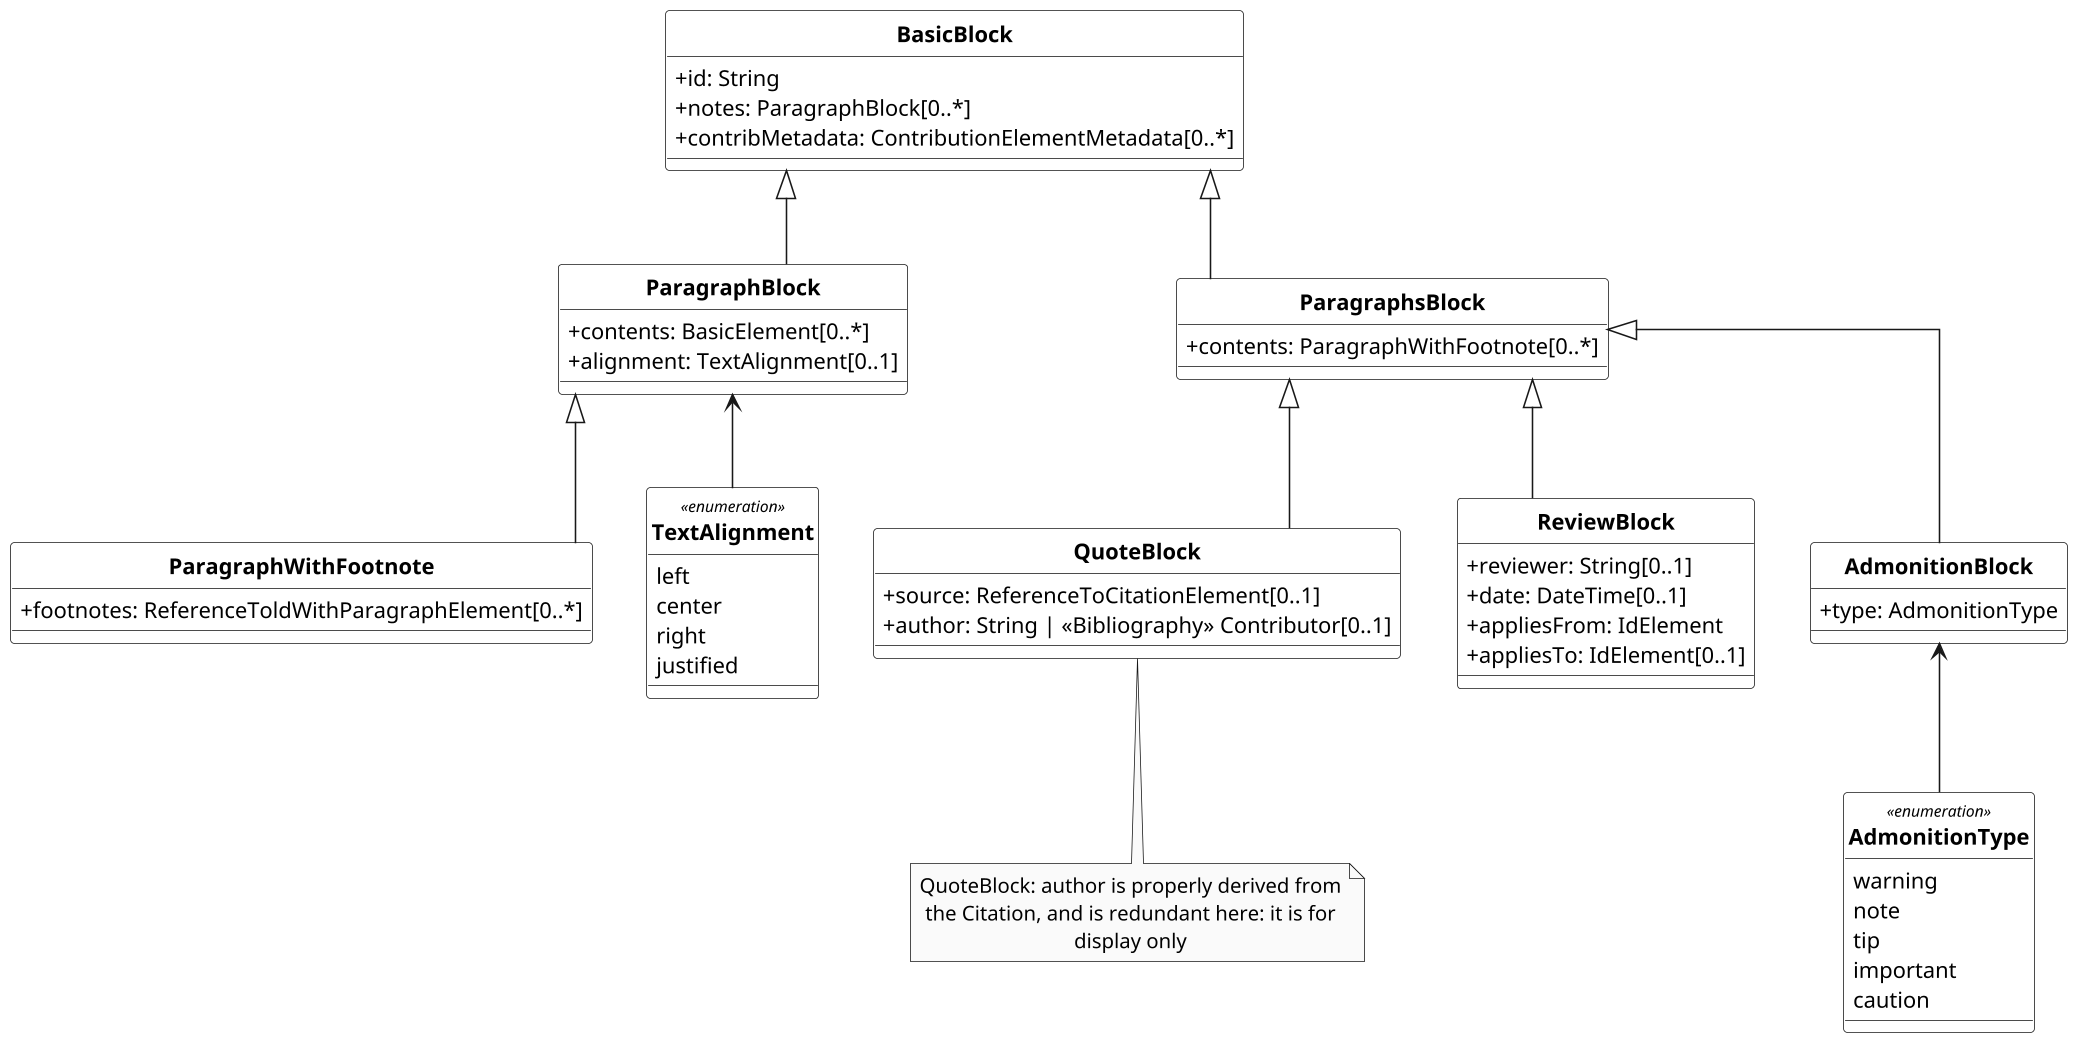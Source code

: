 @startuml Paragraphs
/'
Diagram:        Blocks
DateCreate:     28/07/2018
Description:    BasicDocument / SecureDoc is a family of document models that forms the basis of Metanorma IsoDoc (via Metanorma StandardDocument), which is used to represent ISO Standards and similarly structured standards.
                It is also the document model that Selagraph operates on.
                The Relaton Bibliography UML models used in these models are located here: Relaton BibModels.
                BasicDocument itself is a document model that can serve as a transit data structure for document conversion, such as taking input from AsciiDoc or Markdown and converting them into an output format, such as Metanorma IsoDoc

Hystory of changes:
> 22/08/2018
    - diagram configuration updated
    - update of the classes "FigureBlock", "SourcecodeBlock", "FormulaBlock", "TableBlock"
    - new classes are added "Subfigure", "ParagraphsBlock", "List", "ListItem", "UnorderedList", "OrderedList", "DefinitionList", "Definition"
    - new notes are added for "Subfigure"
    - new enumeration are added "OrderedListType"
    - relations between some of the elements in the diagram has been updated
'/

'******* CONFIGURATION ************************************************
skinparam classAttributeIconSize 0
skinparam Dpi 150
skinparam Monochrome true
skinparam LineType ortho
hide circle
/' skinparam CircledCharacterRadius 0 '/
/' skinparam CircledCharacterFontSize 0 '/
skinparam Default {
TextAlignment center
FontName Helvetica
}
skinparam Class {
AttributeIconSize 0
BackgroundColor White
FontStyle bold
StereotypeFontSize 10
}
skinparam Rectangle {
BackgroundColor White
FontStyle bold
FontSize 11
StereotypeFontSize 10
}
skinparam Object {
BackgroundColor White
FontStyle bold
FontSize 11
StereotypeFontSize 10
}

skinparam Entity {
StereotypeFontSize 10
}

'******* CLASS DEFINITION *********************************************
class BasicBlock {
    +id: String
    +notes: ParagraphBlock[0..*]
    +contribMetadata: ContributionElementMetadata[0..*]
}

class ParagraphBlock{
    +contents: BasicElement[0..*]
    +alignment: TextAlignment[0..1]
}

class ParagraphsBlock{
    +contents: ParagraphWithFootnote[0..*]
}

class ParagraphWithFootnote{
    +footnotes: ReferenceToldWithParagraphElement[0..*]
}

class QuoteBlock{
    +source: ReferenceToCitationElement[0..1]
    +author: String | <<Bibliography>> Contributor[0..1]
}

class ReviewBlock{
    +reviewer: String[0..1]
    +date: DateTime[0..1]
    +appliesFrom: IdElement
    +appliesTo: IdElement[0..1]
}

class AdmonitionBlock{
    +type: AdmonitionType
}

enum TextAlignment <<enumeration>>{
    left
    center
    right
    justified
}

enum AdmonitionType <<enumeration>>{
    warning
    note
    tip
    important
    caution
}

'******* NOTES *******************************************************
note bottom of QuoteBlock : QuoteBlock: author is properly derived from\nthe Citation, and is redundant here: it is for\ndisplay only

'******* CLASS RELATIONS *********************************************
BasicBlock <|-- ParagraphBlock
BasicBlock <|-- ParagraphsBlock

ParagraphBlock <|-- ParagraphWithFootnote
ParagraphBlock <-- TextAlignment

ParagraphsBlock <|-- QuoteBlock
ParagraphsBlock <|-- ReviewBlock
ParagraphsBlock <|-- AdmonitionBlock

AdmonitionBlock <-- AdmonitionType

@enduml
